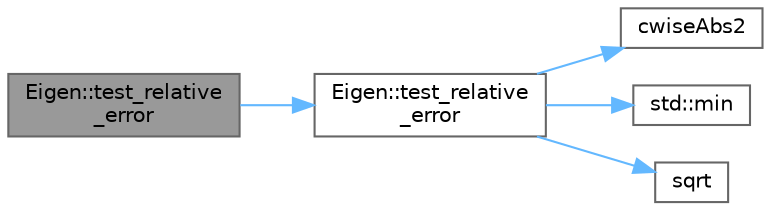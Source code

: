 digraph "Eigen::test_relative_error"
{
 // LATEX_PDF_SIZE
  bgcolor="transparent";
  edge [fontname=Helvetica,fontsize=10,labelfontname=Helvetica,labelfontsize=10];
  node [fontname=Helvetica,fontsize=10,shape=box,height=0.2,width=0.4];
  rankdir="LR";
  Node1 [id="Node000001",label="Eigen::test_relative\l_error",height=0.2,width=0.4,color="gray40", fillcolor="grey60", style="filled", fontcolor="black",tooltip=" "];
  Node1 -> Node2 [id="edge5_Node000001_Node000002",color="steelblue1",style="solid",tooltip=" "];
  Node2 [id="Node000002",label="Eigen::test_relative\l_error",height=0.2,width=0.4,color="grey40", fillcolor="white", style="filled",URL="$namespace_eigen.html#a334ab420797f07b7266ddff5f797aaf0",tooltip=" "];
  Node2 -> Node3 [id="edge6_Node000002_Node000003",color="steelblue1",style="solid",tooltip=" "];
  Node3 [id="Node000003",label="cwiseAbs2",height=0.2,width=0.4,color="grey40", fillcolor="white", style="filled",URL="$_matrix_cwise_unary_ops_8h.html#a426713f88e0c1c0d6626fbadced4e9d7",tooltip=" "];
  Node2 -> Node4 [id="edge7_Node000002_Node000004",color="steelblue1",style="solid",tooltip=" "];
  Node4 [id="Node000004",label="std::min",height=0.2,width=0.4,color="grey40", fillcolor="white", style="filled",URL="$namespacestd.html#ac7b9885417769949d76890454b6d072e",tooltip=" "];
  Node2 -> Node5 [id="edge8_Node000002_Node000005",color="steelblue1",style="solid",tooltip=" "];
  Node5 [id="Node000005",label="sqrt",height=0.2,width=0.4,color="grey40", fillcolor="white", style="filled",URL="$_array_cwise_unary_ops_8h.html#a656b9217a2fcb6de59dc8d1eb3079cc7",tooltip=" "];
}
